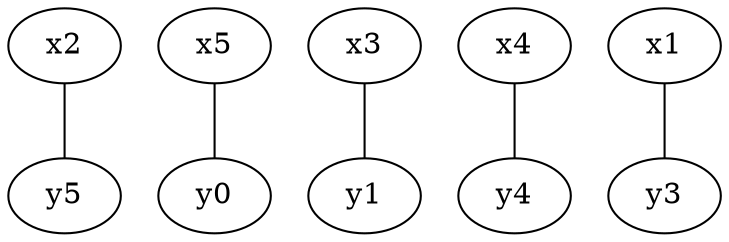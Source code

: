 strict graph "grafo_6_7" {

	 "y5";
	 "x2";
	 "y0";
	 "x5";
	 "y1";
	 "x3";
	 "y4";
	 "x4";
	 "y3";
	 "x1";

	"x1" -- "y3";
	"x4" -- "y4";
	"x3" -- "y1";
	"x5" -- "y0";
	"x2" -- "y5";

}
